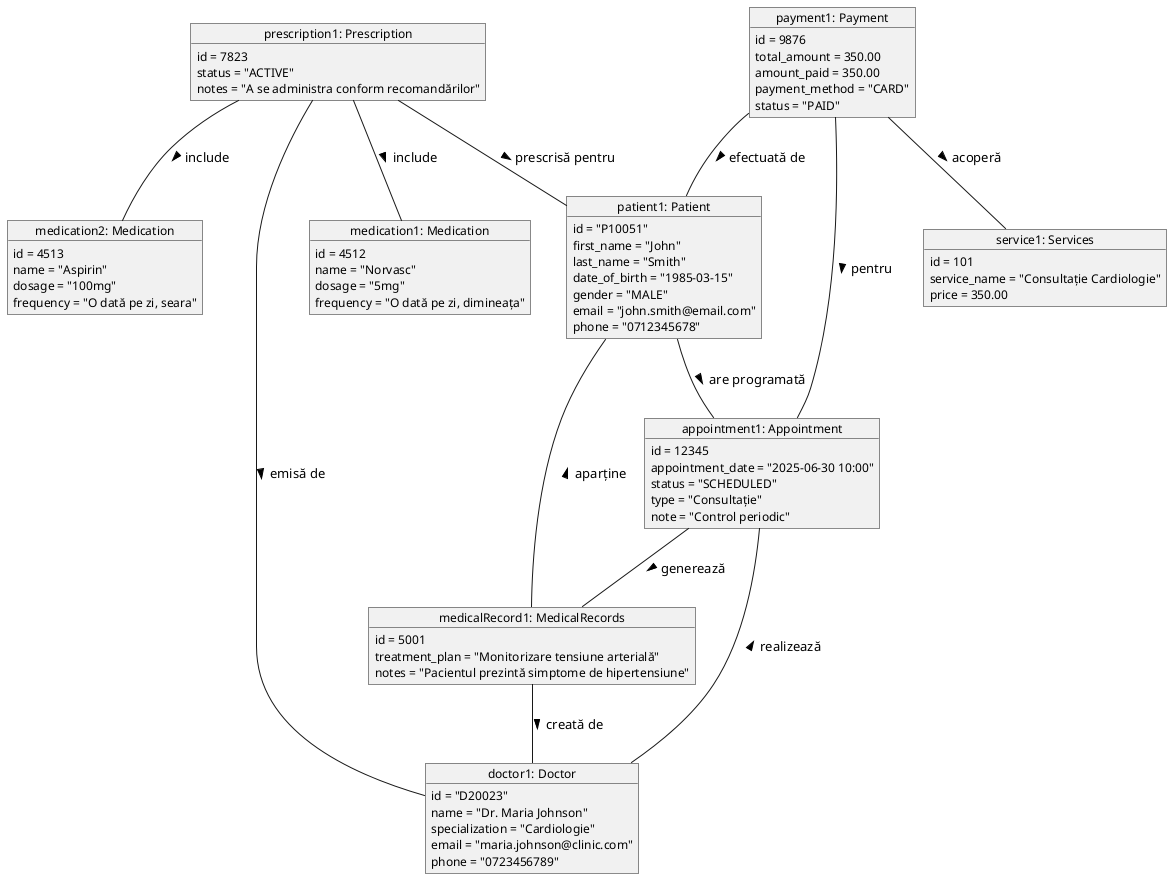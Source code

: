 @startuml Med-Platform Object Diagram

skinparam objectFontSize 12
skinparam objectFontName Arial
skinparam backgroundColor #FFFFFF

' Definirea obiectelor
object "patient1: Patient" as patient1 {
  id = "P10051"
  first_name = "John"
  last_name = "Smith"
  date_of_birth = "1985-03-15"
  gender = "MALE"
  email = "john.smith@email.com"
  phone = "0712345678"
}

object "doctor1: Doctor" as doctor1 {
  id = "D20023"
  name = "Dr. Maria Johnson"
  specialization = "Cardiologie"
  email = "maria.johnson@clinic.com"
  phone = "0723456789"
}

object "appointment1: Appointment" as appointment1 {
  id = 12345
  appointment_date = "2025-06-30 10:00"
  status = "SCHEDULED"
  type = "Consultație"
  note = "Control periodic"
}

object "medicalRecord1: MedicalRecords" as medicalRecord1 {
  id = 5001
  treatment_plan = "Monitorizare tensiune arterială"
  notes = "Pacientul prezintă simptome de hipertensiune"
}

object "prescription1: Prescription" as prescription1 {
  id = 7823
  status = "ACTIVE"
  notes = "A se administra conform recomandărilor"
}

object "medication1: Medication" as medication1 {
  id = 4512
  name = "Norvasc"
  dosage = "5mg"
  frequency = "O dată pe zi, dimineața"
}

object "medication2: Medication" as medication2 {
  id = 4513
  name = "Aspirin"
  dosage = "100mg"
  frequency = "O dată pe zi, seara"
}

object "payment1: Payment" as payment1 {
  id = 9876
  total_amount = 350.00
  amount_paid = 350.00
  payment_method = "CARD"
  status = "PAID"
}

object "service1: Services" as service1 {
  id = 101
  service_name = "Consultație Cardiologie"
  price = 350.00
}

' Relațiile între obiecte
patient1 -- appointment1 : are programată >
doctor1 -- appointment1 : realizează >
appointment1 -- medicalRecord1 : generează >
medicalRecord1 -- doctor1 : creată de >
medicalRecord1 -- patient1 : aparține >
prescription1 -- doctor1 : emisă de >
prescription1 -- patient1 : prescrisă pentru >
prescription1 -- medication1 : include >
prescription1 -- medication2 : include >
payment1 -- appointment1 : pentru >
payment1 -- patient1 : efectuată de >
payment1 -- service1 : acoperă >

@enduml